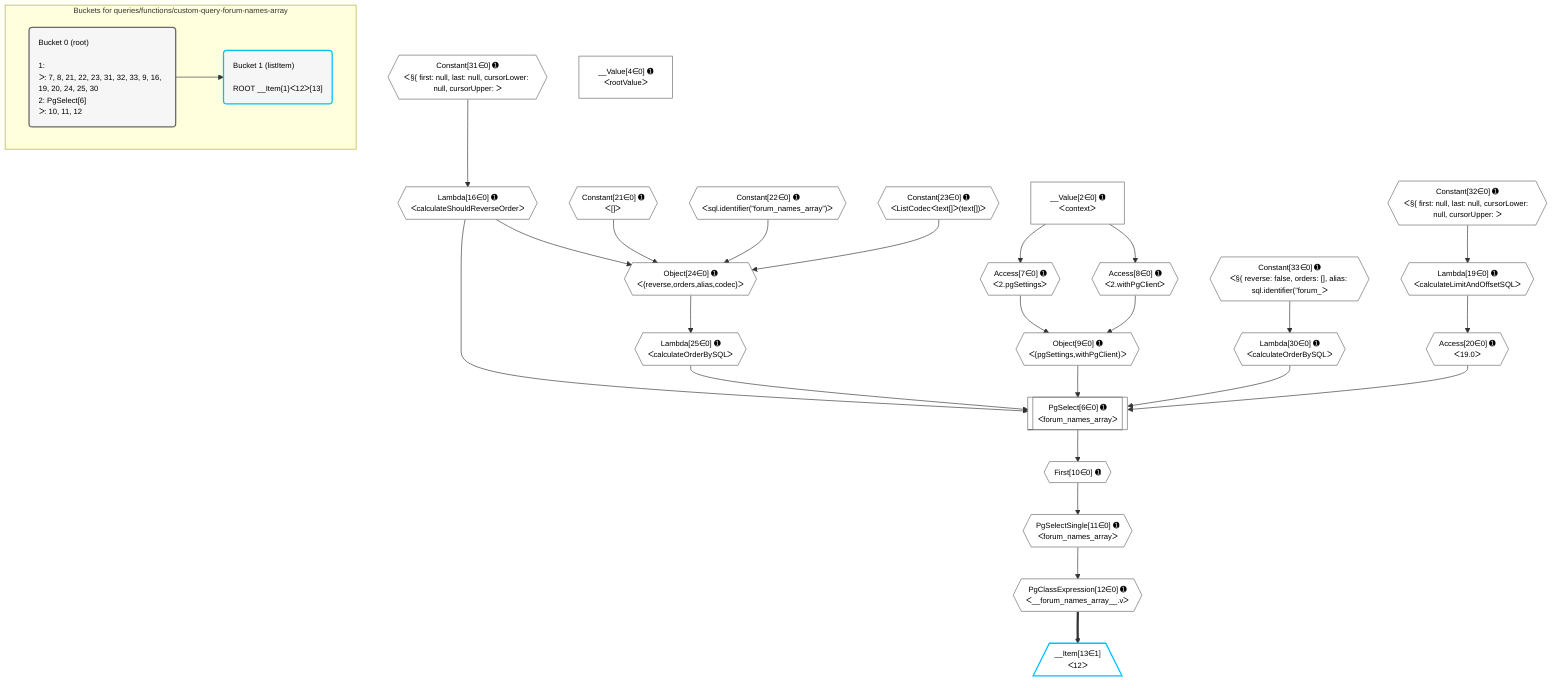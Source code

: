 %%{init: {'themeVariables': { 'fontSize': '12px'}}}%%
graph TD
    classDef path fill:#eee,stroke:#000,color:#000
    classDef plan fill:#fff,stroke-width:1px,color:#000
    classDef itemplan fill:#fff,stroke-width:2px,color:#000
    classDef unbatchedplan fill:#dff,stroke-width:1px,color:#000
    classDef sideeffectplan fill:#fcc,stroke-width:2px,color:#000
    classDef bucket fill:#f6f6f6,color:#000,stroke-width:2px,text-align:left


    %% plan dependencies
    PgSelect6[["PgSelect[6∈0] ➊<br />ᐸforum_names_arrayᐳ"]]:::plan
    Object9{{"Object[9∈0] ➊<br />ᐸ{pgSettings,withPgClient}ᐳ"}}:::plan
    Lambda16{{"Lambda[16∈0] ➊<br />ᐸcalculateShouldReverseOrderᐳ"}}:::plan
    Access20{{"Access[20∈0] ➊<br />ᐸ19.0ᐳ"}}:::plan
    Lambda25{{"Lambda[25∈0] ➊<br />ᐸcalculateOrderBySQLᐳ"}}:::plan
    Lambda30{{"Lambda[30∈0] ➊<br />ᐸcalculateOrderBySQLᐳ"}}:::plan
    Object9 & Lambda16 & Access20 & Lambda25 & Lambda30 --> PgSelect6
    Object24{{"Object[24∈0] ➊<br />ᐸ{reverse,orders,alias,codec}ᐳ"}}:::plan
    Constant21{{"Constant[21∈0] ➊<br />ᐸ[]ᐳ"}}:::plan
    Constant22{{"Constant[22∈0] ➊<br />ᐸsql.identifier(”forum_names_array”)ᐳ"}}:::plan
    Constant23{{"Constant[23∈0] ➊<br />ᐸListCodecᐸtext[]ᐳ(text[])ᐳ"}}:::plan
    Lambda16 & Constant21 & Constant22 & Constant23 --> Object24
    Access7{{"Access[7∈0] ➊<br />ᐸ2.pgSettingsᐳ"}}:::plan
    Access8{{"Access[8∈0] ➊<br />ᐸ2.withPgClientᐳ"}}:::plan
    Access7 & Access8 --> Object9
    __Value2["__Value[2∈0] ➊<br />ᐸcontextᐳ"]:::plan
    __Value2 --> Access7
    __Value2 --> Access8
    First10{{"First[10∈0] ➊"}}:::plan
    PgSelect6 --> First10
    PgSelectSingle11{{"PgSelectSingle[11∈0] ➊<br />ᐸforum_names_arrayᐳ"}}:::plan
    First10 --> PgSelectSingle11
    PgClassExpression12{{"PgClassExpression[12∈0] ➊<br />ᐸ__forum_names_array__.vᐳ"}}:::plan
    PgSelectSingle11 --> PgClassExpression12
    Constant31{{"Constant[31∈0] ➊<br />ᐸ§{ first: null, last: null, cursorLower: null, cursorUpper: ᐳ"}}:::plan
    Constant31 --> Lambda16
    Lambda19{{"Lambda[19∈0] ➊<br />ᐸcalculateLimitAndOffsetSQLᐳ"}}:::plan
    Constant32{{"Constant[32∈0] ➊<br />ᐸ§{ first: null, last: null, cursorLower: null, cursorUpper: ᐳ"}}:::plan
    Constant32 --> Lambda19
    Lambda19 --> Access20
    Object24 --> Lambda25
    Constant33{{"Constant[33∈0] ➊<br />ᐸ§{ reverse: false, orders: [], alias: sql.identifier(”forum_ᐳ"}}:::plan
    Constant33 --> Lambda30
    __Value4["__Value[4∈0] ➊<br />ᐸrootValueᐳ"]:::plan
    __Item13[/"__Item[13∈1]<br />ᐸ12ᐳ"\]:::itemplan
    PgClassExpression12 ==> __Item13

    %% define steps

    subgraph "Buckets for queries/functions/custom-query-forum-names-array"
    Bucket0("Bucket 0 (root)<br /><br />1: <br />ᐳ: 7, 8, 21, 22, 23, 31, 32, 33, 9, 16, 19, 20, 24, 25, 30<br />2: PgSelect[6]<br />ᐳ: 10, 11, 12"):::bucket
    classDef bucket0 stroke:#696969
    class Bucket0,__Value2,__Value4,PgSelect6,Access7,Access8,Object9,First10,PgSelectSingle11,PgClassExpression12,Lambda16,Lambda19,Access20,Constant21,Constant22,Constant23,Object24,Lambda25,Lambda30,Constant31,Constant32,Constant33 bucket0
    Bucket1("Bucket 1 (listItem)<br /><br />ROOT __Item{1}ᐸ12ᐳ[13]"):::bucket
    classDef bucket1 stroke:#00bfff
    class Bucket1,__Item13 bucket1
    Bucket0 --> Bucket1
    end